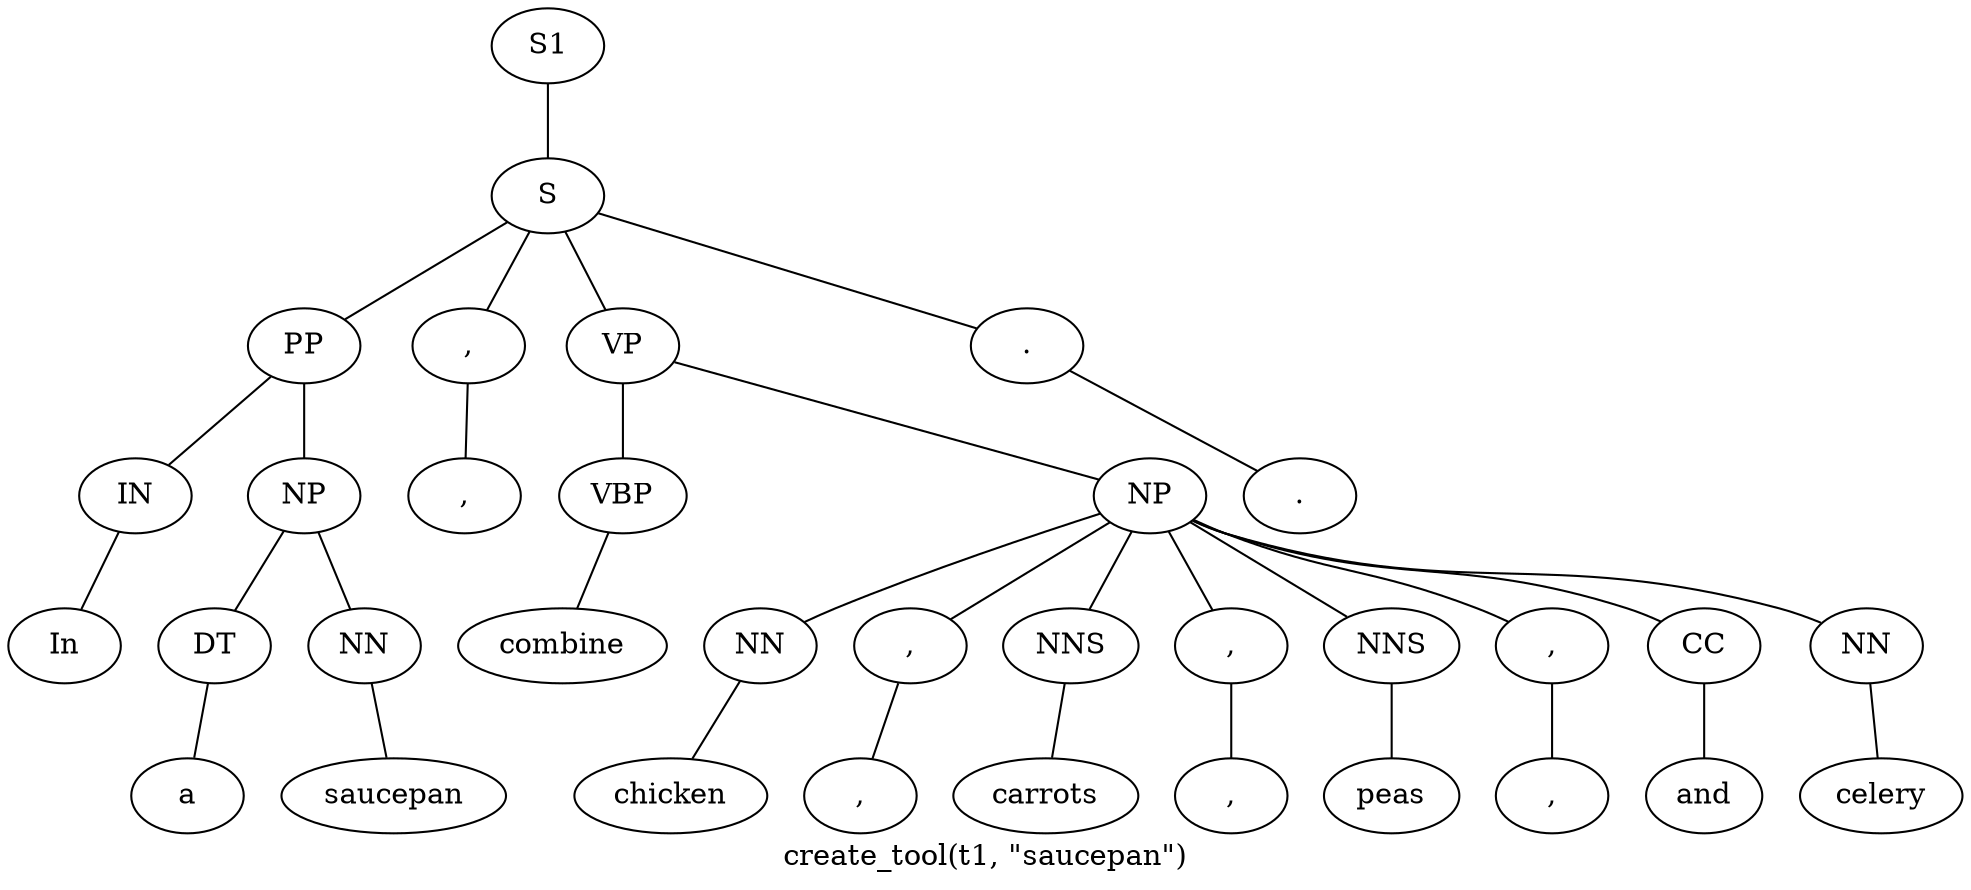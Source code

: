 graph SyntaxGraph {
	label = "create_tool(t1, \"saucepan\")";
	Node0 [label="S1"];
	Node1 [label="S"];
	Node2 [label="PP"];
	Node3 [label="IN"];
	Node4 [label="In"];
	Node5 [label="NP"];
	Node6 [label="DT"];
	Node7 [label="a"];
	Node8 [label="NN"];
	Node9 [label="saucepan"];
	Node10 [label=","];
	Node11 [label=","];
	Node12 [label="VP"];
	Node13 [label="VBP"];
	Node14 [label="combine"];
	Node15 [label="NP"];
	Node16 [label="NN"];
	Node17 [label="chicken"];
	Node18 [label=","];
	Node19 [label=","];
	Node20 [label="NNS"];
	Node21 [label="carrots"];
	Node22 [label=","];
	Node23 [label=","];
	Node24 [label="NNS"];
	Node25 [label="peas"];
	Node26 [label=","];
	Node27 [label=","];
	Node28 [label="CC"];
	Node29 [label="and"];
	Node30 [label="NN"];
	Node31 [label="celery"];
	Node32 [label="."];
	Node33 [label="."];

	Node0 -- Node1;
	Node1 -- Node2;
	Node1 -- Node10;
	Node1 -- Node12;
	Node1 -- Node32;
	Node2 -- Node3;
	Node2 -- Node5;
	Node3 -- Node4;
	Node5 -- Node6;
	Node5 -- Node8;
	Node6 -- Node7;
	Node8 -- Node9;
	Node10 -- Node11;
	Node12 -- Node13;
	Node12 -- Node15;
	Node13 -- Node14;
	Node15 -- Node16;
	Node15 -- Node18;
	Node15 -- Node20;
	Node15 -- Node22;
	Node15 -- Node24;
	Node15 -- Node26;
	Node15 -- Node28;
	Node15 -- Node30;
	Node16 -- Node17;
	Node18 -- Node19;
	Node20 -- Node21;
	Node22 -- Node23;
	Node24 -- Node25;
	Node26 -- Node27;
	Node28 -- Node29;
	Node30 -- Node31;
	Node32 -- Node33;
}